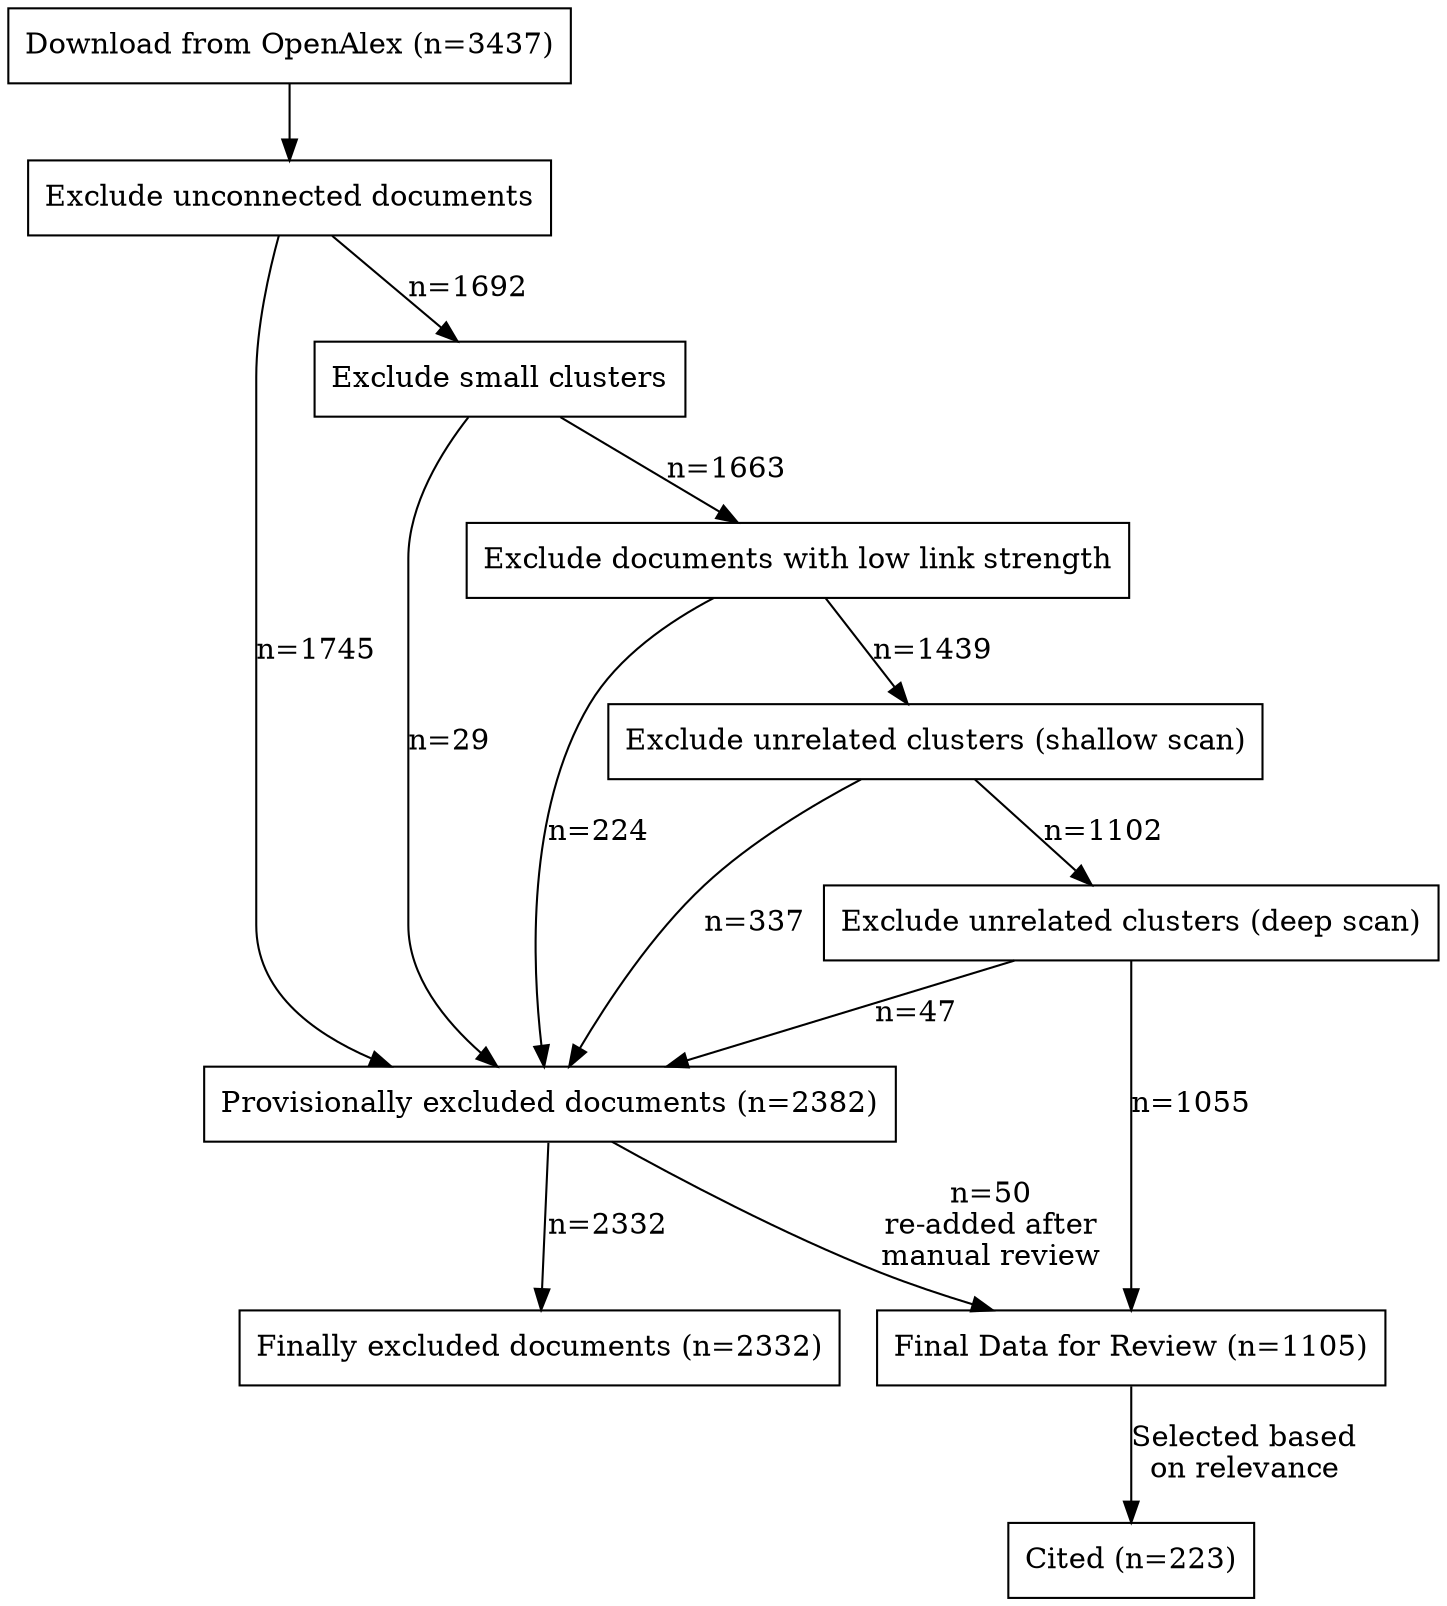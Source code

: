 digraph G {
    node [shape=box];

    load_data [label="Download from OpenAlex (n=3437)"];
    filter_unconnected_documents [label="Exclude unconnected documents"];
    filter_clusters [label="Exclude small clusters"];
    filter_low_links [label="Exclude documents with low link strength"];
    filter_unrelated_clusters [label="Exclude unrelated clusters (shallow scan)"];
    filter_unrelated_clusters_deep [label="Exclude unrelated clusters (deep scan)"];
    excluded_documents [label="Provisionally excluded documents (n=2382)"];
    final_excluded_documents [label="Finally excluded documents (n=2332)"];
    final_data [label="Final Data for Review (n=1105)"];
    in_paper [label="Cited (n=223)"];


    load_data -> filter_unconnected_documents;
    filter_unconnected_documents -> filter_clusters [label="n=1692"];
    filter_unconnected_documents -> excluded_documents [label="n=1745"];
    filter_clusters -> filter_low_links [label="n=1663"];
    filter_low_links -> excluded_documents [label="n=224"];
    filter_low_links -> filter_unrelated_clusters [label="n=1439"];
    filter_unrelated_clusters -> excluded_documents [label="n=337"];
    filter_unrelated_clusters -> filter_unrelated_clusters_deep [label="n=1102"];
    filter_unrelated_clusters_deep -> excluded_documents [label="n=47"];
    filter_unrelated_clusters_deep -> final_data [label="n=1055"];
    filter_clusters -> excluded_documents [label="n=29"];
    excluded_documents -> final_excluded_documents [label="n=2332"];
    excluded_documents -> final_data [label="n=50\nre-added after\nmanual review"];
    final_data -> in_paper [label="Selected based\non relevance"];
    
}